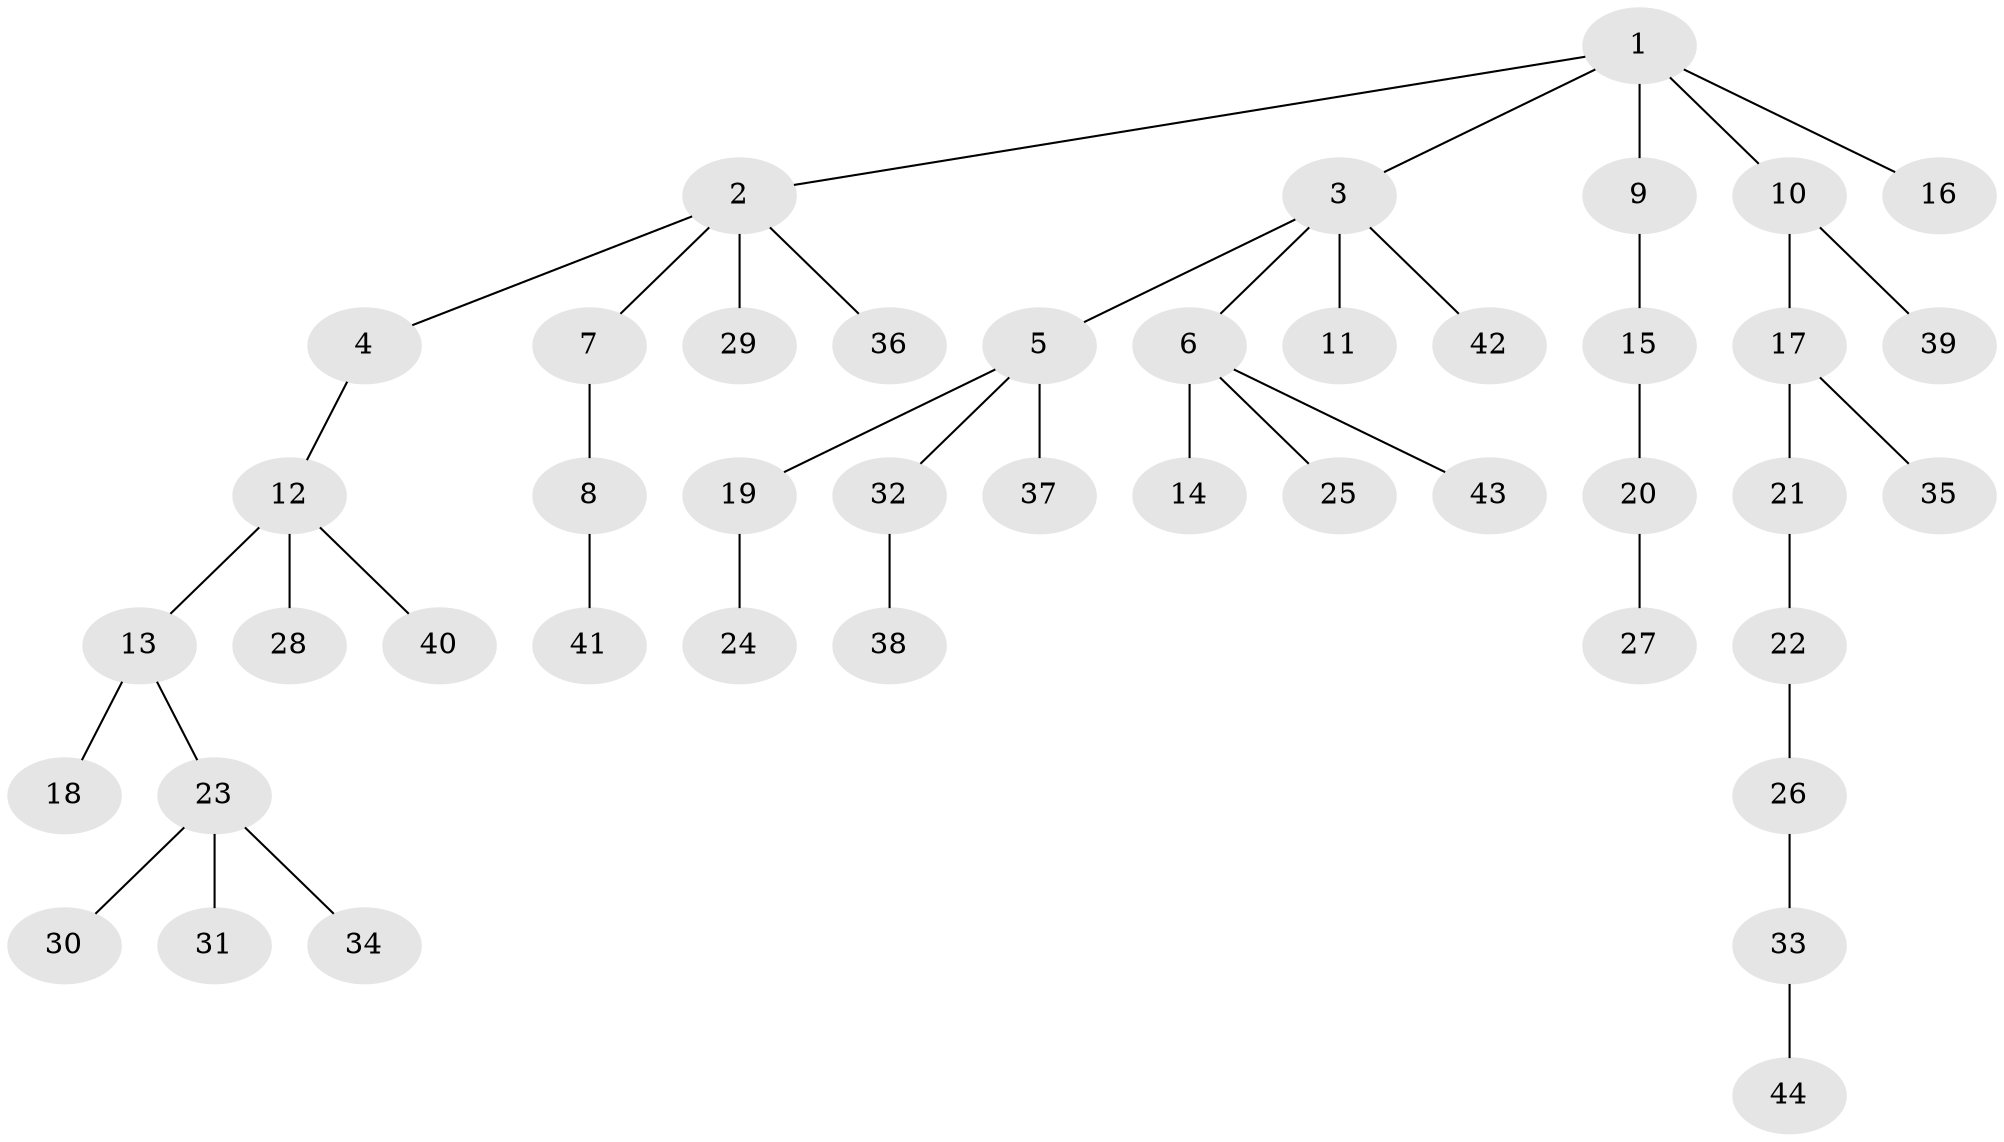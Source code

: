 // original degree distribution, {5: 0.058823529411764705, 4: 0.03529411764705882, 6: 0.011764705882352941, 3: 0.12941176470588237, 2: 0.3176470588235294, 1: 0.4470588235294118}
// Generated by graph-tools (version 1.1) at 2025/37/03/09/25 02:37:05]
// undirected, 44 vertices, 43 edges
graph export_dot {
graph [start="1"]
  node [color=gray90,style=filled];
  1;
  2;
  3;
  4;
  5;
  6;
  7;
  8;
  9;
  10;
  11;
  12;
  13;
  14;
  15;
  16;
  17;
  18;
  19;
  20;
  21;
  22;
  23;
  24;
  25;
  26;
  27;
  28;
  29;
  30;
  31;
  32;
  33;
  34;
  35;
  36;
  37;
  38;
  39;
  40;
  41;
  42;
  43;
  44;
  1 -- 2 [weight=1.0];
  1 -- 3 [weight=1.0];
  1 -- 9 [weight=1.0];
  1 -- 10 [weight=1.0];
  1 -- 16 [weight=1.0];
  2 -- 4 [weight=1.0];
  2 -- 7 [weight=1.0];
  2 -- 29 [weight=2.0];
  2 -- 36 [weight=1.0];
  3 -- 5 [weight=1.0];
  3 -- 6 [weight=1.0];
  3 -- 11 [weight=1.0];
  3 -- 42 [weight=1.0];
  4 -- 12 [weight=1.0];
  5 -- 19 [weight=1.0];
  5 -- 32 [weight=1.0];
  5 -- 37 [weight=1.0];
  6 -- 14 [weight=1.0];
  6 -- 25 [weight=1.0];
  6 -- 43 [weight=1.0];
  7 -- 8 [weight=1.0];
  8 -- 41 [weight=1.0];
  9 -- 15 [weight=1.0];
  10 -- 17 [weight=1.0];
  10 -- 39 [weight=1.0];
  12 -- 13 [weight=2.0];
  12 -- 28 [weight=1.0];
  12 -- 40 [weight=1.0];
  13 -- 18 [weight=1.0];
  13 -- 23 [weight=1.0];
  15 -- 20 [weight=1.0];
  17 -- 21 [weight=2.0];
  17 -- 35 [weight=1.0];
  19 -- 24 [weight=1.0];
  20 -- 27 [weight=3.0];
  21 -- 22 [weight=1.0];
  22 -- 26 [weight=1.0];
  23 -- 30 [weight=1.0];
  23 -- 31 [weight=1.0];
  23 -- 34 [weight=1.0];
  26 -- 33 [weight=1.0];
  32 -- 38 [weight=1.0];
  33 -- 44 [weight=1.0];
}
